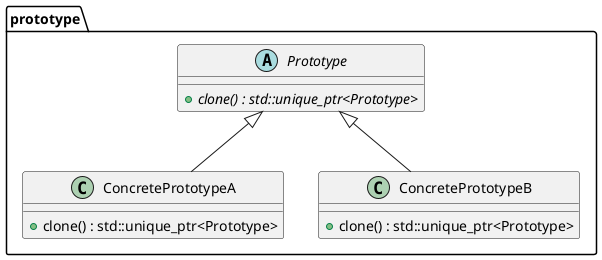 @startuml

namespace prototype {

abstract class Prototype {
  {abstract} +clone() : std::unique_ptr<Prototype>
}

class ConcretePrototypeA {
  +clone() : std::unique_ptr<Prototype>
}

class ConcretePrototypeB {
  +clone() : std::unique_ptr<Prototype>
}

Prototype <|-- ConcretePrototypeA
Prototype <|-- ConcretePrototypeB

}

@enduml
